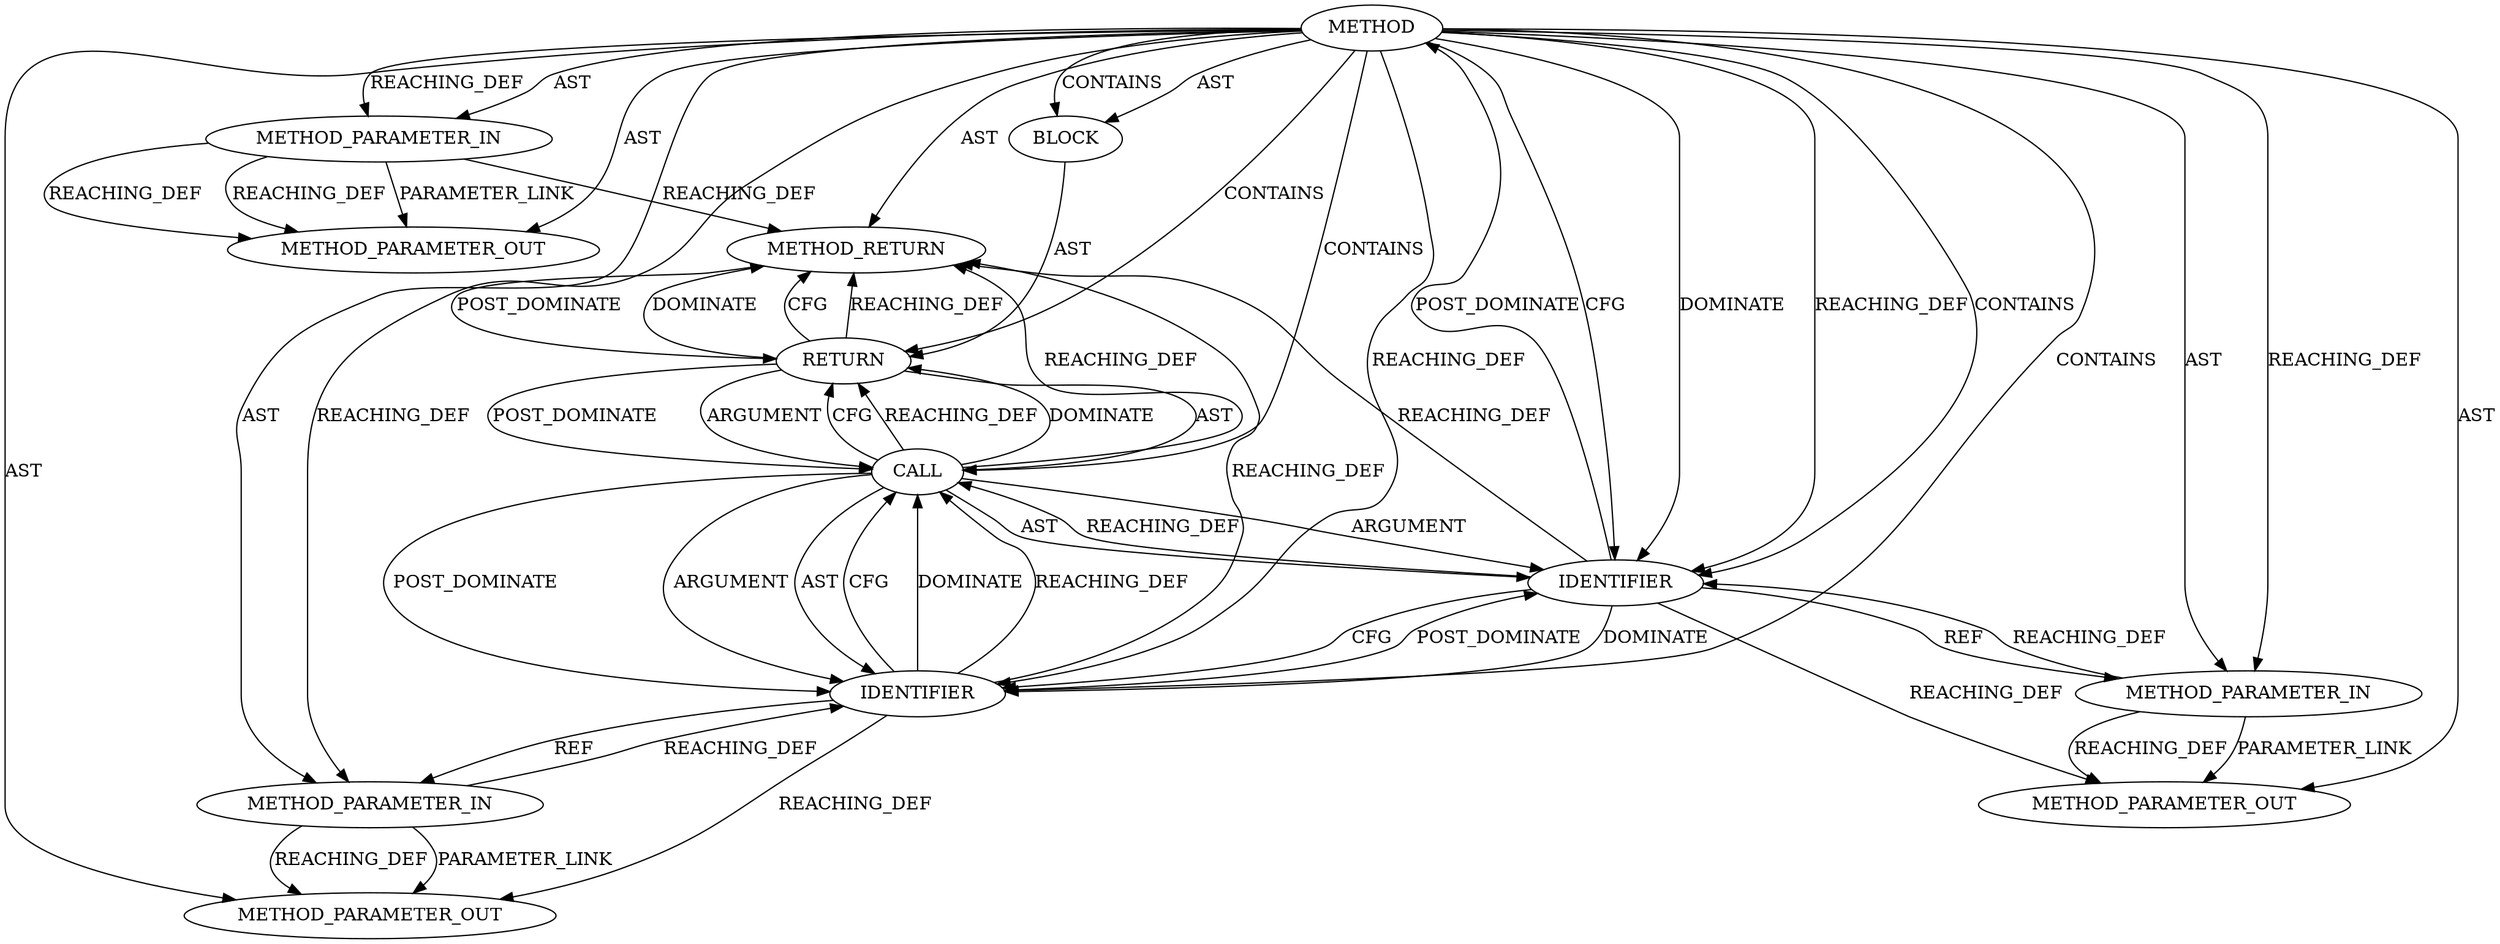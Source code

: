 digraph {
  21426 [label=METHOD_PARAMETER_OUT ORDER=3 CODE="struct sk_buff *skb" IS_VARIADIC=false COLUMN_NUMBER=7 LINE_NUMBER=446 TYPE_FULL_NAME="sk_buff*" EVALUATION_STRATEGY="BY_VALUE" INDEX=3 NAME="skb"]
  5703 [label=METHOD COLUMN_NUMBER=1 LINE_NUMBER=444 COLUMN_NUMBER_END=1 IS_EXTERNAL=false SIGNATURE="struct sk_buff tls_validate_xmit_skb_sw (sock*,net_device*,sk_buff*)" NAME="tls_validate_xmit_skb_sw" AST_PARENT_TYPE="TYPE_DECL" AST_PARENT_FULL_NAME="tls_device_fallback.c:<global>" ORDER=14 CODE="struct sk_buff *tls_validate_xmit_skb_sw(struct sock *sk,
					 struct net_device *dev,
					 struct sk_buff *skb)
{
	return tls_sw_fallback(sk, skb);
}" FULL_NAME="tls_validate_xmit_skb_sw" LINE_NUMBER_END=449 FILENAME="tls_device_fallback.c"]
  5705 [label=METHOD_PARAMETER_IN ORDER=2 CODE="struct net_device *dev" IS_VARIADIC=false COLUMN_NUMBER=7 LINE_NUMBER=445 TYPE_FULL_NAME="net_device*" EVALUATION_STRATEGY="BY_VALUE" INDEX=2 NAME="dev"]
  5704 [label=METHOD_PARAMETER_IN ORDER=1 CODE="struct sock *sk" IS_VARIADIC=false COLUMN_NUMBER=42 LINE_NUMBER=444 TYPE_FULL_NAME="sock*" EVALUATION_STRATEGY="BY_VALUE" INDEX=1 NAME="sk"]
  21425 [label=METHOD_PARAMETER_OUT ORDER=2 CODE="struct net_device *dev" IS_VARIADIC=false COLUMN_NUMBER=7 LINE_NUMBER=445 TYPE_FULL_NAME="net_device*" EVALUATION_STRATEGY="BY_VALUE" INDEX=2 NAME="dev"]
  5712 [label=METHOD_RETURN ORDER=5 CODE="RET" COLUMN_NUMBER=1 LINE_NUMBER=444 TYPE_FULL_NAME="struct sk_buff" EVALUATION_STRATEGY="BY_VALUE"]
  21424 [label=METHOD_PARAMETER_OUT ORDER=1 CODE="struct sock *sk" IS_VARIADIC=false COLUMN_NUMBER=42 LINE_NUMBER=444 TYPE_FULL_NAME="sock*" EVALUATION_STRATEGY="BY_VALUE" INDEX=1 NAME="sk"]
  5706 [label=METHOD_PARAMETER_IN ORDER=3 CODE="struct sk_buff *skb" IS_VARIADIC=false COLUMN_NUMBER=7 LINE_NUMBER=446 TYPE_FULL_NAME="sk_buff*" EVALUATION_STRATEGY="BY_VALUE" INDEX=3 NAME="skb"]
  5708 [label=RETURN ORDER=1 ARGUMENT_INDEX=-1 CODE="return tls_sw_fallback(sk, skb);" COLUMN_NUMBER=2 LINE_NUMBER=448]
  5711 [label=IDENTIFIER ORDER=2 ARGUMENT_INDEX=2 CODE="skb" COLUMN_NUMBER=29 LINE_NUMBER=448 TYPE_FULL_NAME="sk_buff*" NAME="skb"]
  5709 [label=CALL ORDER=1 ARGUMENT_INDEX=-1 CODE="tls_sw_fallback(sk, skb)" COLUMN_NUMBER=9 METHOD_FULL_NAME="tls_sw_fallback" LINE_NUMBER=448 TYPE_FULL_NAME="<empty>" DISPATCH_TYPE="STATIC_DISPATCH" SIGNATURE="" NAME="tls_sw_fallback"]
  5710 [label=IDENTIFIER ORDER=1 ARGUMENT_INDEX=1 CODE="sk" COLUMN_NUMBER=25 LINE_NUMBER=448 TYPE_FULL_NAME="sock*" NAME="sk"]
  5707 [label=BLOCK ORDER=4 ARGUMENT_INDEX=-1 CODE="{
	return tls_sw_fallback(sk, skb);
}" COLUMN_NUMBER=1 LINE_NUMBER=447 TYPE_FULL_NAME="void"]
  5710 -> 5711 [label=CFG ]
  5712 -> 5708 [label=POST_DOMINATE ]
  5703 -> 21426 [label=AST ]
  5710 -> 5711 [label=DOMINATE ]
  5709 -> 5708 [label=CFG ]
  5703 -> 21424 [label=AST ]
  5703 -> 5711 [label=REACHING_DEF VARIABLE=""]
  5706 -> 21426 [label=PARAMETER_LINK ]
  5710 -> 5703 [label=POST_DOMINATE ]
  5710 -> 21424 [label=REACHING_DEF VARIABLE="sk"]
  5709 -> 5710 [label=ARGUMENT ]
  5703 -> 5712 [label=AST ]
  5711 -> 5709 [label=CFG ]
  5710 -> 5704 [label=REF ]
  5703 -> 5710 [label=CFG ]
  5708 -> 5709 [label=AST ]
  5711 -> 5710 [label=POST_DOMINATE ]
  5711 -> 5709 [label=DOMINATE ]
  5703 -> 5709 [label=CONTAINS ]
  5711 -> 21426 [label=REACHING_DEF VARIABLE="skb"]
  5708 -> 5712 [label=DOMINATE ]
  5703 -> 5706 [label=AST ]
  5703 -> 5705 [label=REACHING_DEF VARIABLE=""]
  5711 -> 5709 [label=REACHING_DEF VARIABLE="skb"]
  5711 -> 5706 [label=REF ]
  5705 -> 21425 [label=REACHING_DEF VARIABLE="dev"]
  5705 -> 21425 [label=REACHING_DEF VARIABLE="dev"]
  5708 -> 5709 [label=POST_DOMINATE ]
  5705 -> 21425 [label=PARAMETER_LINK ]
  5709 -> 5708 [label=REACHING_DEF VARIABLE="tls_sw_fallback(sk, skb)"]
  5703 -> 5704 [label=REACHING_DEF VARIABLE=""]
  5711 -> 5712 [label=REACHING_DEF VARIABLE="skb"]
  5703 -> 5710 [label=DOMINATE ]
  5703 -> 5704 [label=AST ]
  5703 -> 5707 [label=AST ]
  5703 -> 5711 [label=CONTAINS ]
  5709 -> 5711 [label=AST ]
  5703 -> 5710 [label=REACHING_DEF VARIABLE=""]
  5703 -> 5705 [label=AST ]
  5703 -> 5707 [label=CONTAINS ]
  5703 -> 5706 [label=REACHING_DEF VARIABLE=""]
  5709 -> 5711 [label=POST_DOMINATE ]
  5706 -> 5711 [label=REACHING_DEF VARIABLE="skb"]
  5707 -> 5708 [label=AST ]
  5705 -> 5712 [label=REACHING_DEF VARIABLE="dev"]
  5703 -> 21425 [label=AST ]
  5704 -> 21424 [label=REACHING_DEF VARIABLE="sk"]
  5708 -> 5712 [label=CFG ]
  5710 -> 5712 [label=REACHING_DEF VARIABLE="sk"]
  5708 -> 5709 [label=ARGUMENT ]
  5703 -> 5710 [label=CONTAINS ]
  5709 -> 5710 [label=AST ]
  5708 -> 5712 [label=REACHING_DEF VARIABLE="<RET>"]
  5709 -> 5712 [label=REACHING_DEF VARIABLE="tls_sw_fallback(sk, skb)"]
  5709 -> 5711 [label=ARGUMENT ]
  5710 -> 5709 [label=REACHING_DEF VARIABLE="sk"]
  5704 -> 5710 [label=REACHING_DEF VARIABLE="sk"]
  5704 -> 21424 [label=PARAMETER_LINK ]
  5703 -> 5708 [label=CONTAINS ]
  5706 -> 21426 [label=REACHING_DEF VARIABLE="skb"]
  5709 -> 5708 [label=DOMINATE ]
}
